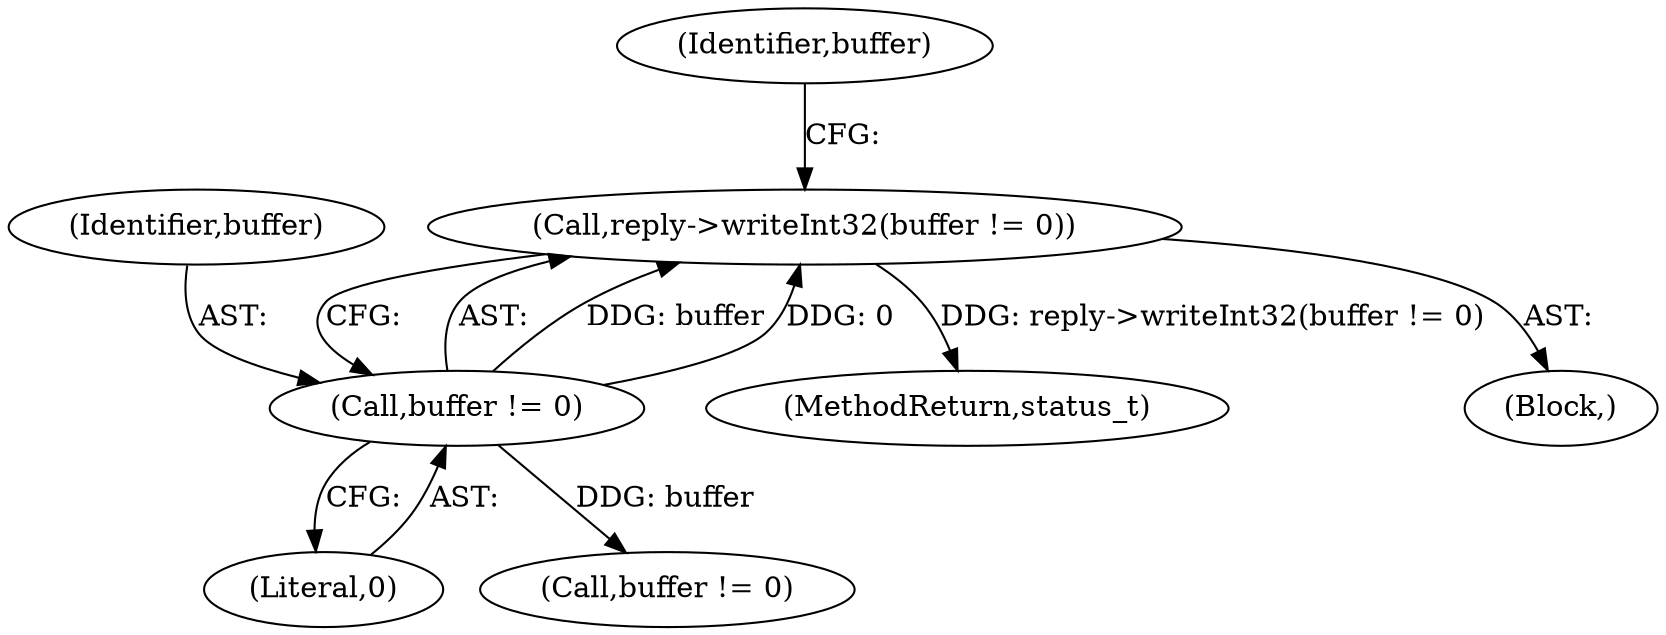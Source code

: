 digraph "0_Android_d06421fd37fbb7fd07002e6738fac3a223cb1a62@API" {
"1000127" [label="(Call,reply->writeInt32(buffer != 0))"];
"1000128" [label="(Call,buffer != 0)"];
"1000127" [label="(Call,reply->writeInt32(buffer != 0))"];
"1000133" [label="(Identifier,buffer)"];
"1000130" [label="(Literal,0)"];
"1000129" [label="(Identifier,buffer)"];
"1000132" [label="(Call,buffer != 0)"];
"1000110" [label="(Block,)"];
"1000378" [label="(MethodReturn,status_t)"];
"1000128" [label="(Call,buffer != 0)"];
"1000127" -> "1000110"  [label="AST: "];
"1000127" -> "1000128"  [label="CFG: "];
"1000128" -> "1000127"  [label="AST: "];
"1000133" -> "1000127"  [label="CFG: "];
"1000127" -> "1000378"  [label="DDG: reply->writeInt32(buffer != 0)"];
"1000128" -> "1000127"  [label="DDG: buffer"];
"1000128" -> "1000127"  [label="DDG: 0"];
"1000128" -> "1000130"  [label="CFG: "];
"1000129" -> "1000128"  [label="AST: "];
"1000130" -> "1000128"  [label="AST: "];
"1000128" -> "1000132"  [label="DDG: buffer"];
}
